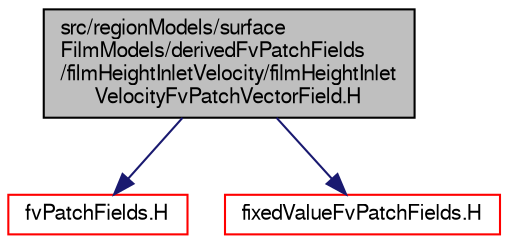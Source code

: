 digraph "src/regionModels/surfaceFilmModels/derivedFvPatchFields/filmHeightInletVelocity/filmHeightInletVelocityFvPatchVectorField.H"
{
  bgcolor="transparent";
  edge [fontname="FreeSans",fontsize="10",labelfontname="FreeSans",labelfontsize="10"];
  node [fontname="FreeSans",fontsize="10",shape=record];
  Node1 [label="src/regionModels/surface\lFilmModels/derivedFvPatchFields\l/filmHeightInletVelocity/filmHeightInlet\lVelocityFvPatchVectorField.H",height=0.2,width=0.4,color="black", fillcolor="grey75", style="filled" fontcolor="black"];
  Node1 -> Node2 [color="midnightblue",fontsize="10",style="solid",fontname="FreeSans"];
  Node2 [label="fvPatchFields.H",height=0.2,width=0.4,color="red",URL="$a05087.html"];
  Node1 -> Node3 [color="midnightblue",fontsize="10",style="solid",fontname="FreeSans"];
  Node3 [label="fixedValueFvPatchFields.H",height=0.2,width=0.4,color="red",URL="$a04756.html"];
}
